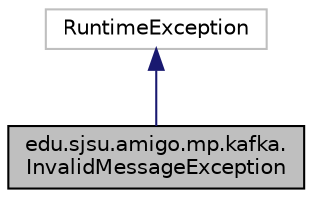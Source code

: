 digraph "edu.sjsu.amigo.mp.kafka.InvalidMessageException"
{
  edge [fontname="Helvetica",fontsize="10",labelfontname="Helvetica",labelfontsize="10"];
  node [fontname="Helvetica",fontsize="10",shape=record];
  Node0 [label="edu.sjsu.amigo.mp.kafka.\lInvalidMessageException",height=0.2,width=0.4,color="black", fillcolor="grey75", style="filled", fontcolor="black"];
  Node1 -> Node0 [dir="back",color="midnightblue",fontsize="10",style="solid",fontname="Helvetica"];
  Node1 [label="RuntimeException",height=0.2,width=0.4,color="grey75", fillcolor="white", style="filled"];
}
